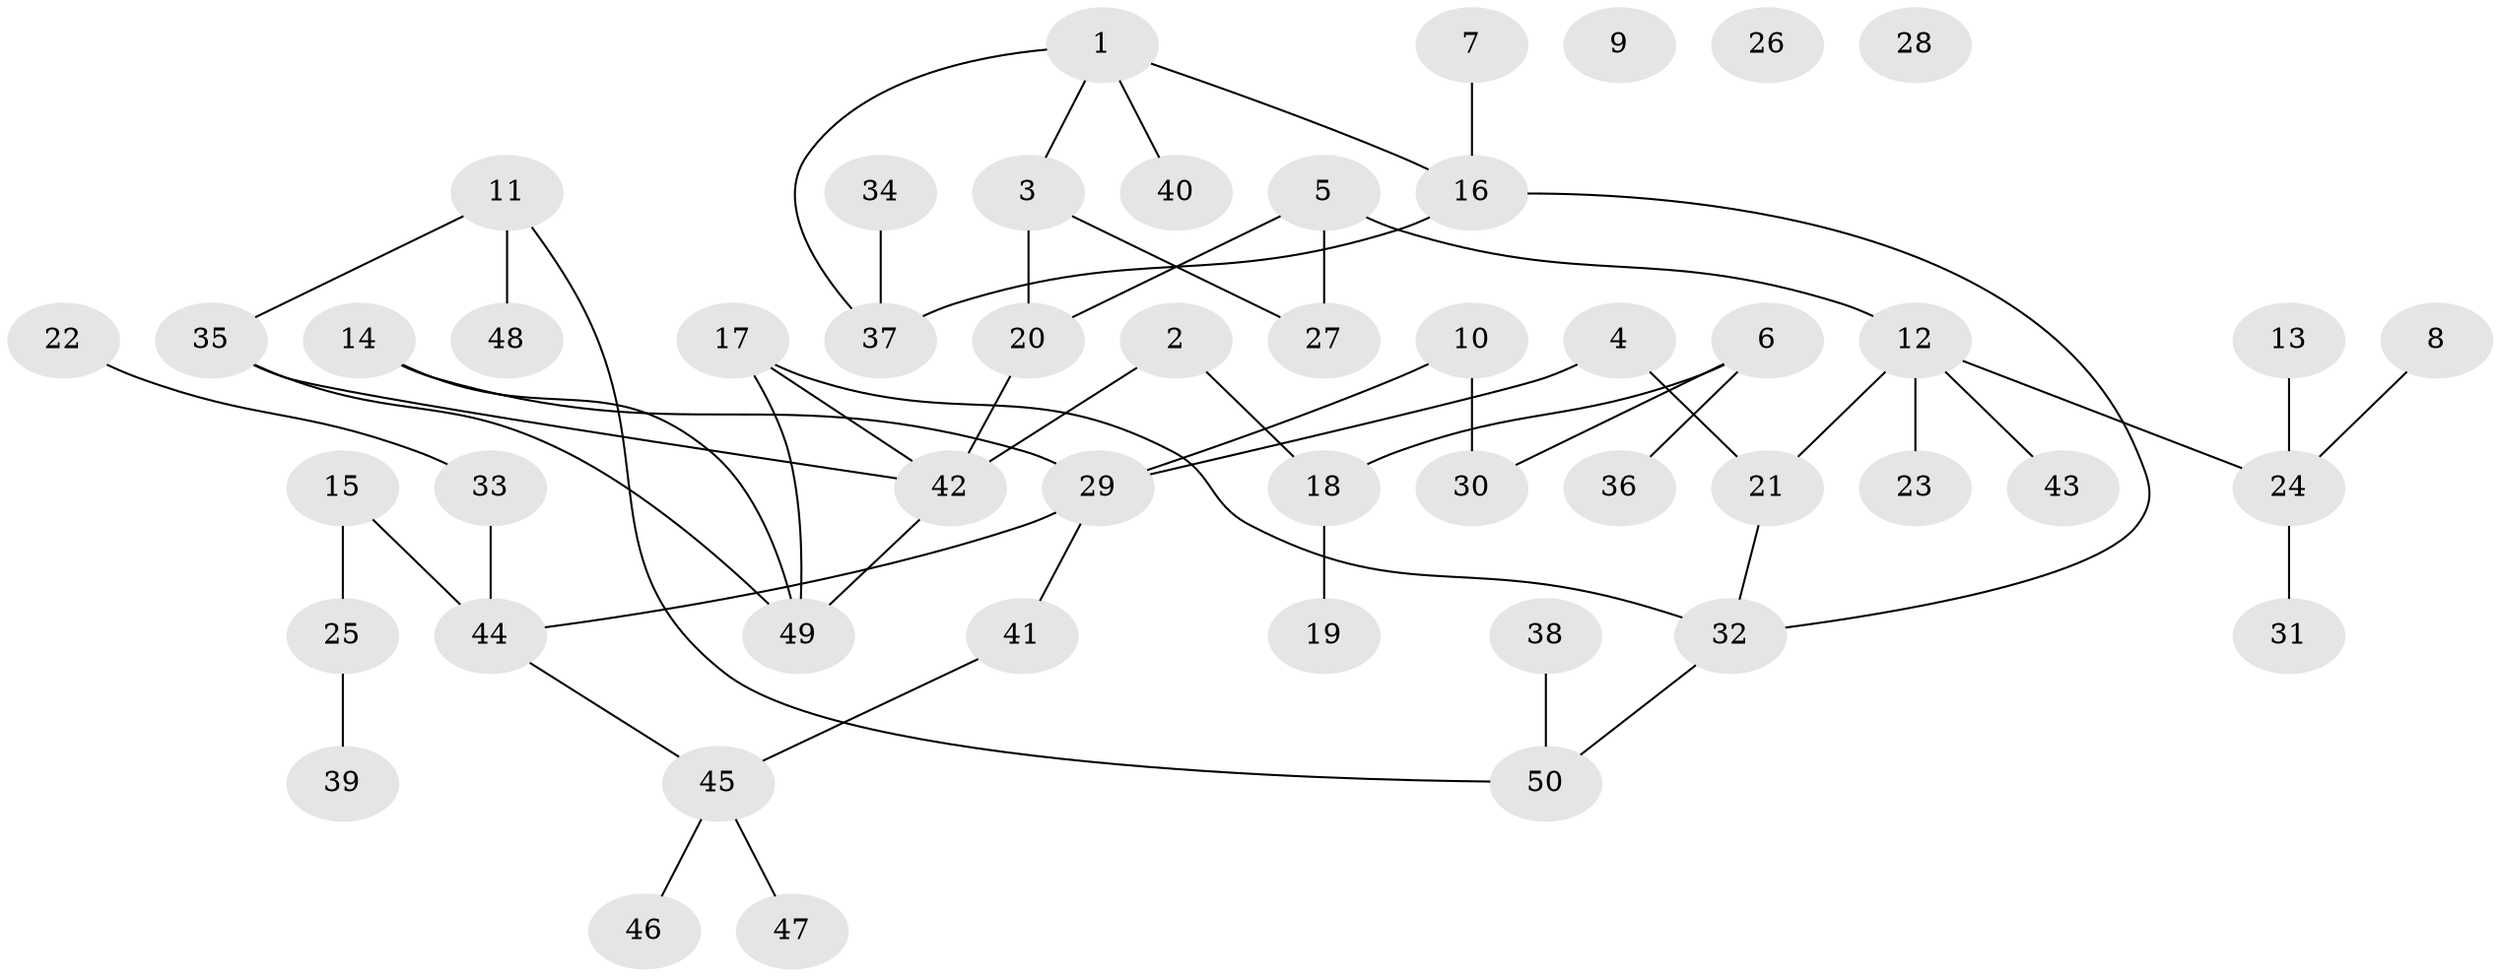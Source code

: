 // Generated by graph-tools (version 1.1) at 2025/49/03/09/25 03:49:11]
// undirected, 50 vertices, 56 edges
graph export_dot {
graph [start="1"]
  node [color=gray90,style=filled];
  1;
  2;
  3;
  4;
  5;
  6;
  7;
  8;
  9;
  10;
  11;
  12;
  13;
  14;
  15;
  16;
  17;
  18;
  19;
  20;
  21;
  22;
  23;
  24;
  25;
  26;
  27;
  28;
  29;
  30;
  31;
  32;
  33;
  34;
  35;
  36;
  37;
  38;
  39;
  40;
  41;
  42;
  43;
  44;
  45;
  46;
  47;
  48;
  49;
  50;
  1 -- 3;
  1 -- 16;
  1 -- 37;
  1 -- 40;
  2 -- 18;
  2 -- 42;
  3 -- 20;
  3 -- 27;
  4 -- 21;
  4 -- 29;
  5 -- 12;
  5 -- 20;
  5 -- 27;
  6 -- 18;
  6 -- 30;
  6 -- 36;
  7 -- 16;
  8 -- 24;
  10 -- 29;
  10 -- 30;
  11 -- 35;
  11 -- 48;
  11 -- 50;
  12 -- 21;
  12 -- 23;
  12 -- 24;
  12 -- 43;
  13 -- 24;
  14 -- 29;
  14 -- 49;
  15 -- 25;
  15 -- 44;
  16 -- 32;
  16 -- 37;
  17 -- 32;
  17 -- 42;
  17 -- 49;
  18 -- 19;
  20 -- 42;
  21 -- 32;
  22 -- 33;
  24 -- 31;
  25 -- 39;
  29 -- 41;
  29 -- 44;
  32 -- 50;
  33 -- 44;
  34 -- 37;
  35 -- 42;
  35 -- 49;
  38 -- 50;
  41 -- 45;
  42 -- 49;
  44 -- 45;
  45 -- 46;
  45 -- 47;
}
